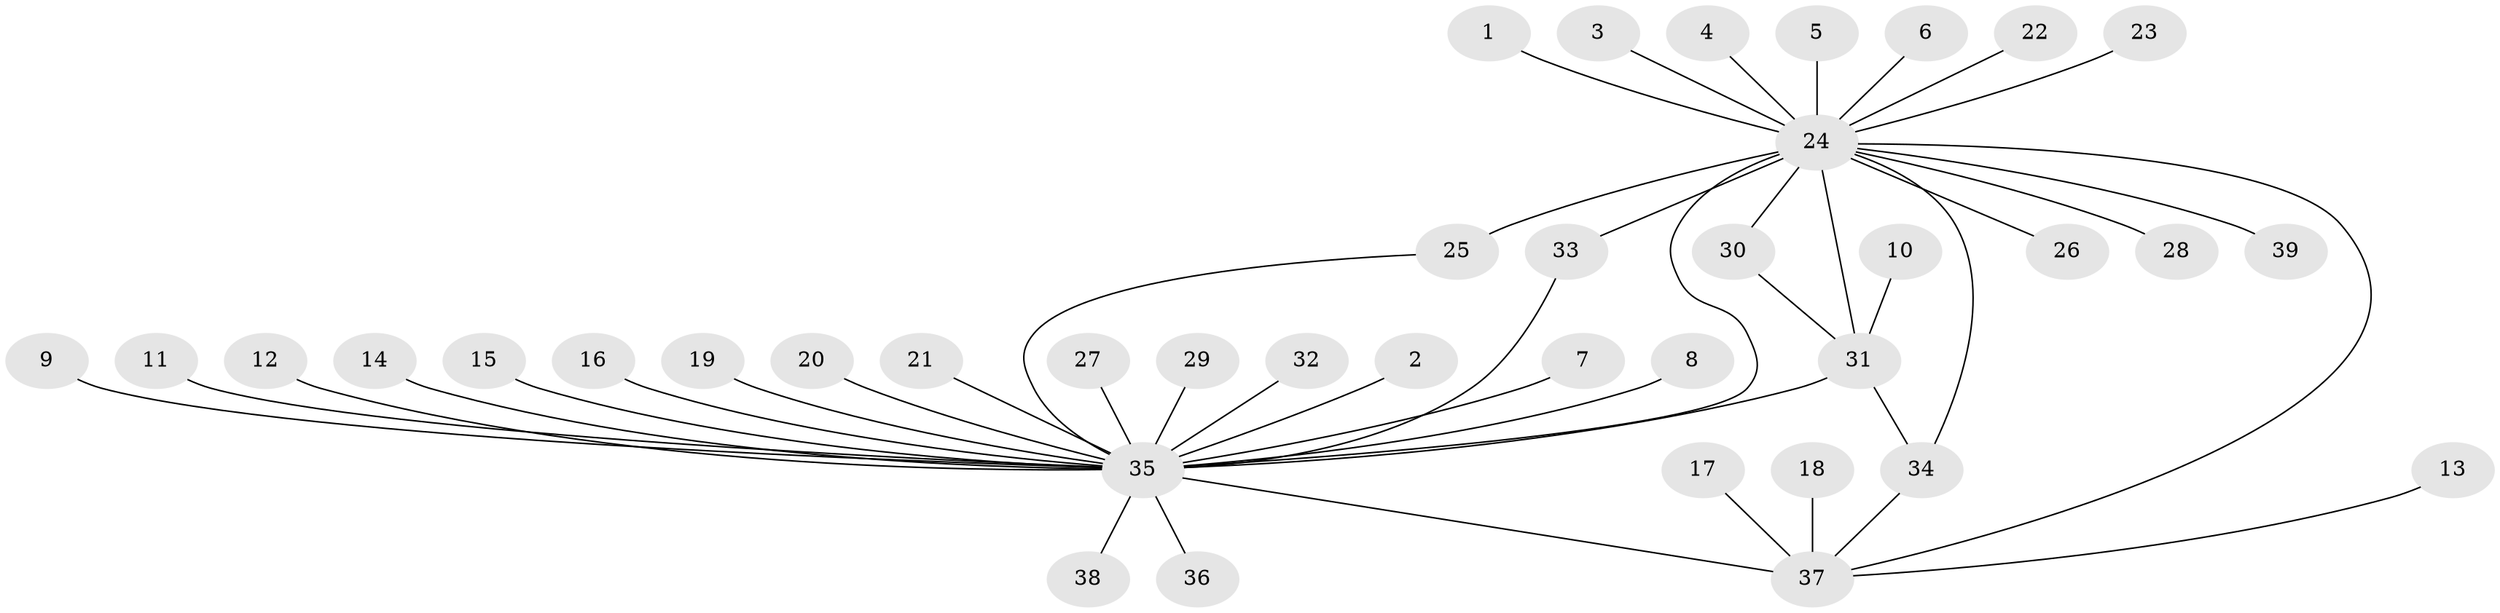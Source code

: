 // original degree distribution, {10: 0.01282051282051282, 22: 0.01282051282051282, 18: 0.01282051282051282, 5: 0.02564102564102564, 1: 0.6153846153846154, 8: 0.01282051282051282, 2: 0.1794871794871795, 3: 0.0641025641025641, 6: 0.02564102564102564, 11: 0.01282051282051282, 4: 0.02564102564102564}
// Generated by graph-tools (version 1.1) at 2025/49/03/09/25 03:49:54]
// undirected, 39 vertices, 45 edges
graph export_dot {
graph [start="1"]
  node [color=gray90,style=filled];
  1;
  2;
  3;
  4;
  5;
  6;
  7;
  8;
  9;
  10;
  11;
  12;
  13;
  14;
  15;
  16;
  17;
  18;
  19;
  20;
  21;
  22;
  23;
  24;
  25;
  26;
  27;
  28;
  29;
  30;
  31;
  32;
  33;
  34;
  35;
  36;
  37;
  38;
  39;
  1 -- 24 [weight=1.0];
  2 -- 35 [weight=1.0];
  3 -- 24 [weight=1.0];
  4 -- 24 [weight=1.0];
  5 -- 24 [weight=1.0];
  6 -- 24 [weight=1.0];
  7 -- 35 [weight=1.0];
  8 -- 35 [weight=1.0];
  9 -- 35 [weight=1.0];
  10 -- 31 [weight=1.0];
  11 -- 35 [weight=1.0];
  12 -- 35 [weight=1.0];
  13 -- 37 [weight=1.0];
  14 -- 35 [weight=1.0];
  15 -- 35 [weight=1.0];
  16 -- 35 [weight=1.0];
  17 -- 37 [weight=1.0];
  18 -- 37 [weight=1.0];
  19 -- 35 [weight=1.0];
  20 -- 35 [weight=1.0];
  21 -- 35 [weight=1.0];
  22 -- 24 [weight=1.0];
  23 -- 24 [weight=1.0];
  24 -- 25 [weight=2.0];
  24 -- 26 [weight=1.0];
  24 -- 28 [weight=1.0];
  24 -- 30 [weight=1.0];
  24 -- 31 [weight=1.0];
  24 -- 33 [weight=1.0];
  24 -- 34 [weight=1.0];
  24 -- 35 [weight=1.0];
  24 -- 37 [weight=1.0];
  24 -- 39 [weight=1.0];
  25 -- 35 [weight=1.0];
  27 -- 35 [weight=1.0];
  29 -- 35 [weight=1.0];
  30 -- 31 [weight=1.0];
  31 -- 34 [weight=1.0];
  31 -- 35 [weight=2.0];
  32 -- 35 [weight=1.0];
  33 -- 35 [weight=1.0];
  34 -- 37 [weight=1.0];
  35 -- 36 [weight=1.0];
  35 -- 37 [weight=2.0];
  35 -- 38 [weight=1.0];
}
